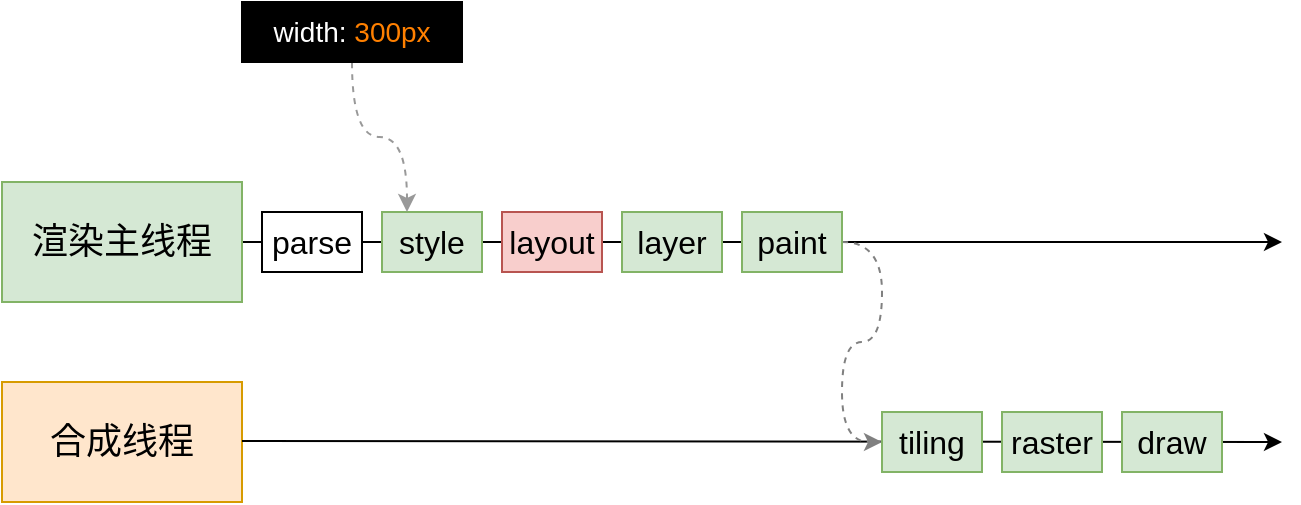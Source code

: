 <mxfile version="22.1.1" type="github">
  <diagram name="第 1 页" id="c05ljbwLn1tOAefsSit8">
    <mxGraphModel dx="954" dy="640" grid="1" gridSize="10" guides="1" tooltips="1" connect="1" arrows="1" fold="1" page="1" pageScale="1" pageWidth="827" pageHeight="1169" math="0" shadow="0">
      <root>
        <mxCell id="0" />
        <mxCell id="1" parent="0" />
        <mxCell id="MWGiglS5Kl86DxDhR967-1" value="" style="endArrow=classic;html=1;rounded=0;strokeColor=default;movable=0;resizable=0;rotatable=0;deletable=0;editable=0;locked=1;connectable=0;" edge="1" parent="1">
          <mxGeometry width="50" height="50" relative="1" as="geometry">
            <mxPoint x="200" y="200" as="sourcePoint" />
            <mxPoint x="720" y="200" as="targetPoint" />
          </mxGeometry>
        </mxCell>
        <mxCell id="MWGiglS5Kl86DxDhR967-2" value="渲染主线程" style="rounded=0;whiteSpace=wrap;html=1;fontSize=18;fillColor=#d5e8d4;strokeColor=#82b366;" vertex="1" parent="1">
          <mxGeometry x="80" y="170" width="120" height="60" as="geometry" />
        </mxCell>
        <mxCell id="MWGiglS5Kl86DxDhR967-3" value="parse" style="rounded=0;whiteSpace=wrap;html=1;fontSize=16;" vertex="1" parent="1">
          <mxGeometry x="210" y="185" width="50" height="30" as="geometry" />
        </mxCell>
        <mxCell id="MWGiglS5Kl86DxDhR967-9" value="合成线程" style="rounded=0;whiteSpace=wrap;html=1;fontSize=18;fillColor=#ffe6cc;strokeColor=#d79b00;" vertex="1" parent="1">
          <mxGeometry x="80" y="270" width="120" height="60" as="geometry" />
        </mxCell>
        <mxCell id="MWGiglS5Kl86DxDhR967-10" value="" style="endArrow=classic;html=1;rounded=0;strokeColor=default;movable=0;resizable=0;rotatable=0;deletable=0;editable=0;locked=1;connectable=0;" edge="1" parent="1">
          <mxGeometry width="50" height="50" relative="1" as="geometry">
            <mxPoint x="200" y="299.5" as="sourcePoint" />
            <mxPoint x="720" y="300" as="targetPoint" />
          </mxGeometry>
        </mxCell>
        <mxCell id="MWGiglS5Kl86DxDhR967-12" value="style" style="rounded=0;whiteSpace=wrap;html=1;fontSize=16;fillColor=#d5e8d4;strokeColor=#82b366;" vertex="1" parent="1">
          <mxGeometry x="270" y="185" width="50" height="30" as="geometry" />
        </mxCell>
        <mxCell id="MWGiglS5Kl86DxDhR967-13" value="layout" style="rounded=0;whiteSpace=wrap;html=1;fontSize=16;fillColor=#f8cecc;strokeColor=#b85450;" vertex="1" parent="1">
          <mxGeometry x="330" y="185" width="50" height="30" as="geometry" />
        </mxCell>
        <mxCell id="MWGiglS5Kl86DxDhR967-14" value="layer" style="rounded=0;whiteSpace=wrap;html=1;fontSize=16;fillColor=#d5e8d4;strokeColor=#82b366;" vertex="1" parent="1">
          <mxGeometry x="390" y="185" width="50" height="30" as="geometry" />
        </mxCell>
        <mxCell id="MWGiglS5Kl86DxDhR967-20" style="edgeStyle=orthogonalEdgeStyle;orthogonalLoop=1;jettySize=auto;html=1;entryX=0;entryY=0.5;entryDx=0;entryDy=0;dashed=1;curved=1;strokeColor=#808080;" edge="1" parent="1" source="MWGiglS5Kl86DxDhR967-16" target="MWGiglS5Kl86DxDhR967-17">
          <mxGeometry relative="1" as="geometry" />
        </mxCell>
        <mxCell id="MWGiglS5Kl86DxDhR967-16" value="paint" style="rounded=0;whiteSpace=wrap;html=1;fontSize=16;fillColor=#d5e8d4;strokeColor=#82b366;" vertex="1" parent="1">
          <mxGeometry x="450" y="185" width="50" height="30" as="geometry" />
        </mxCell>
        <mxCell id="MWGiglS5Kl86DxDhR967-17" value="tiling" style="rounded=0;whiteSpace=wrap;html=1;fontSize=16;fillColor=#d5e8d4;strokeColor=#82b366;" vertex="1" parent="1">
          <mxGeometry x="520" y="285" width="50" height="30" as="geometry" />
        </mxCell>
        <mxCell id="MWGiglS5Kl86DxDhR967-18" value="raster" style="rounded=0;whiteSpace=wrap;html=1;fontSize=16;fillColor=#d5e8d4;strokeColor=#82b366;" vertex="1" parent="1">
          <mxGeometry x="580" y="285" width="50" height="30" as="geometry" />
        </mxCell>
        <mxCell id="MWGiglS5Kl86DxDhR967-19" value="draw" style="rounded=0;whiteSpace=wrap;html=1;fontSize=16;fillColor=#d5e8d4;strokeColor=#82b366;" vertex="1" parent="1">
          <mxGeometry x="640" y="285" width="50" height="30" as="geometry" />
        </mxCell>
        <mxCell id="MWGiglS5Kl86DxDhR967-22" style="edgeStyle=orthogonalEdgeStyle;orthogonalLoop=1;jettySize=auto;html=1;entryX=0.25;entryY=0;entryDx=0;entryDy=0;curved=1;dashed=1;strokeColor=#999999;" edge="1" parent="1" source="MWGiglS5Kl86DxDhR967-21" target="MWGiglS5Kl86DxDhR967-12">
          <mxGeometry relative="1" as="geometry" />
        </mxCell>
        <mxCell id="MWGiglS5Kl86DxDhR967-21" value="width: &lt;font color=&quot;#ff8000&quot;&gt;300px&lt;/font&gt;" style="rounded=0;whiteSpace=wrap;html=1;fontSize=14;fillColor=#000000;fontColor=#FFFFFF;" vertex="1" parent="1">
          <mxGeometry x="200" y="80" width="110" height="30" as="geometry" />
        </mxCell>
      </root>
    </mxGraphModel>
  </diagram>
</mxfile>
